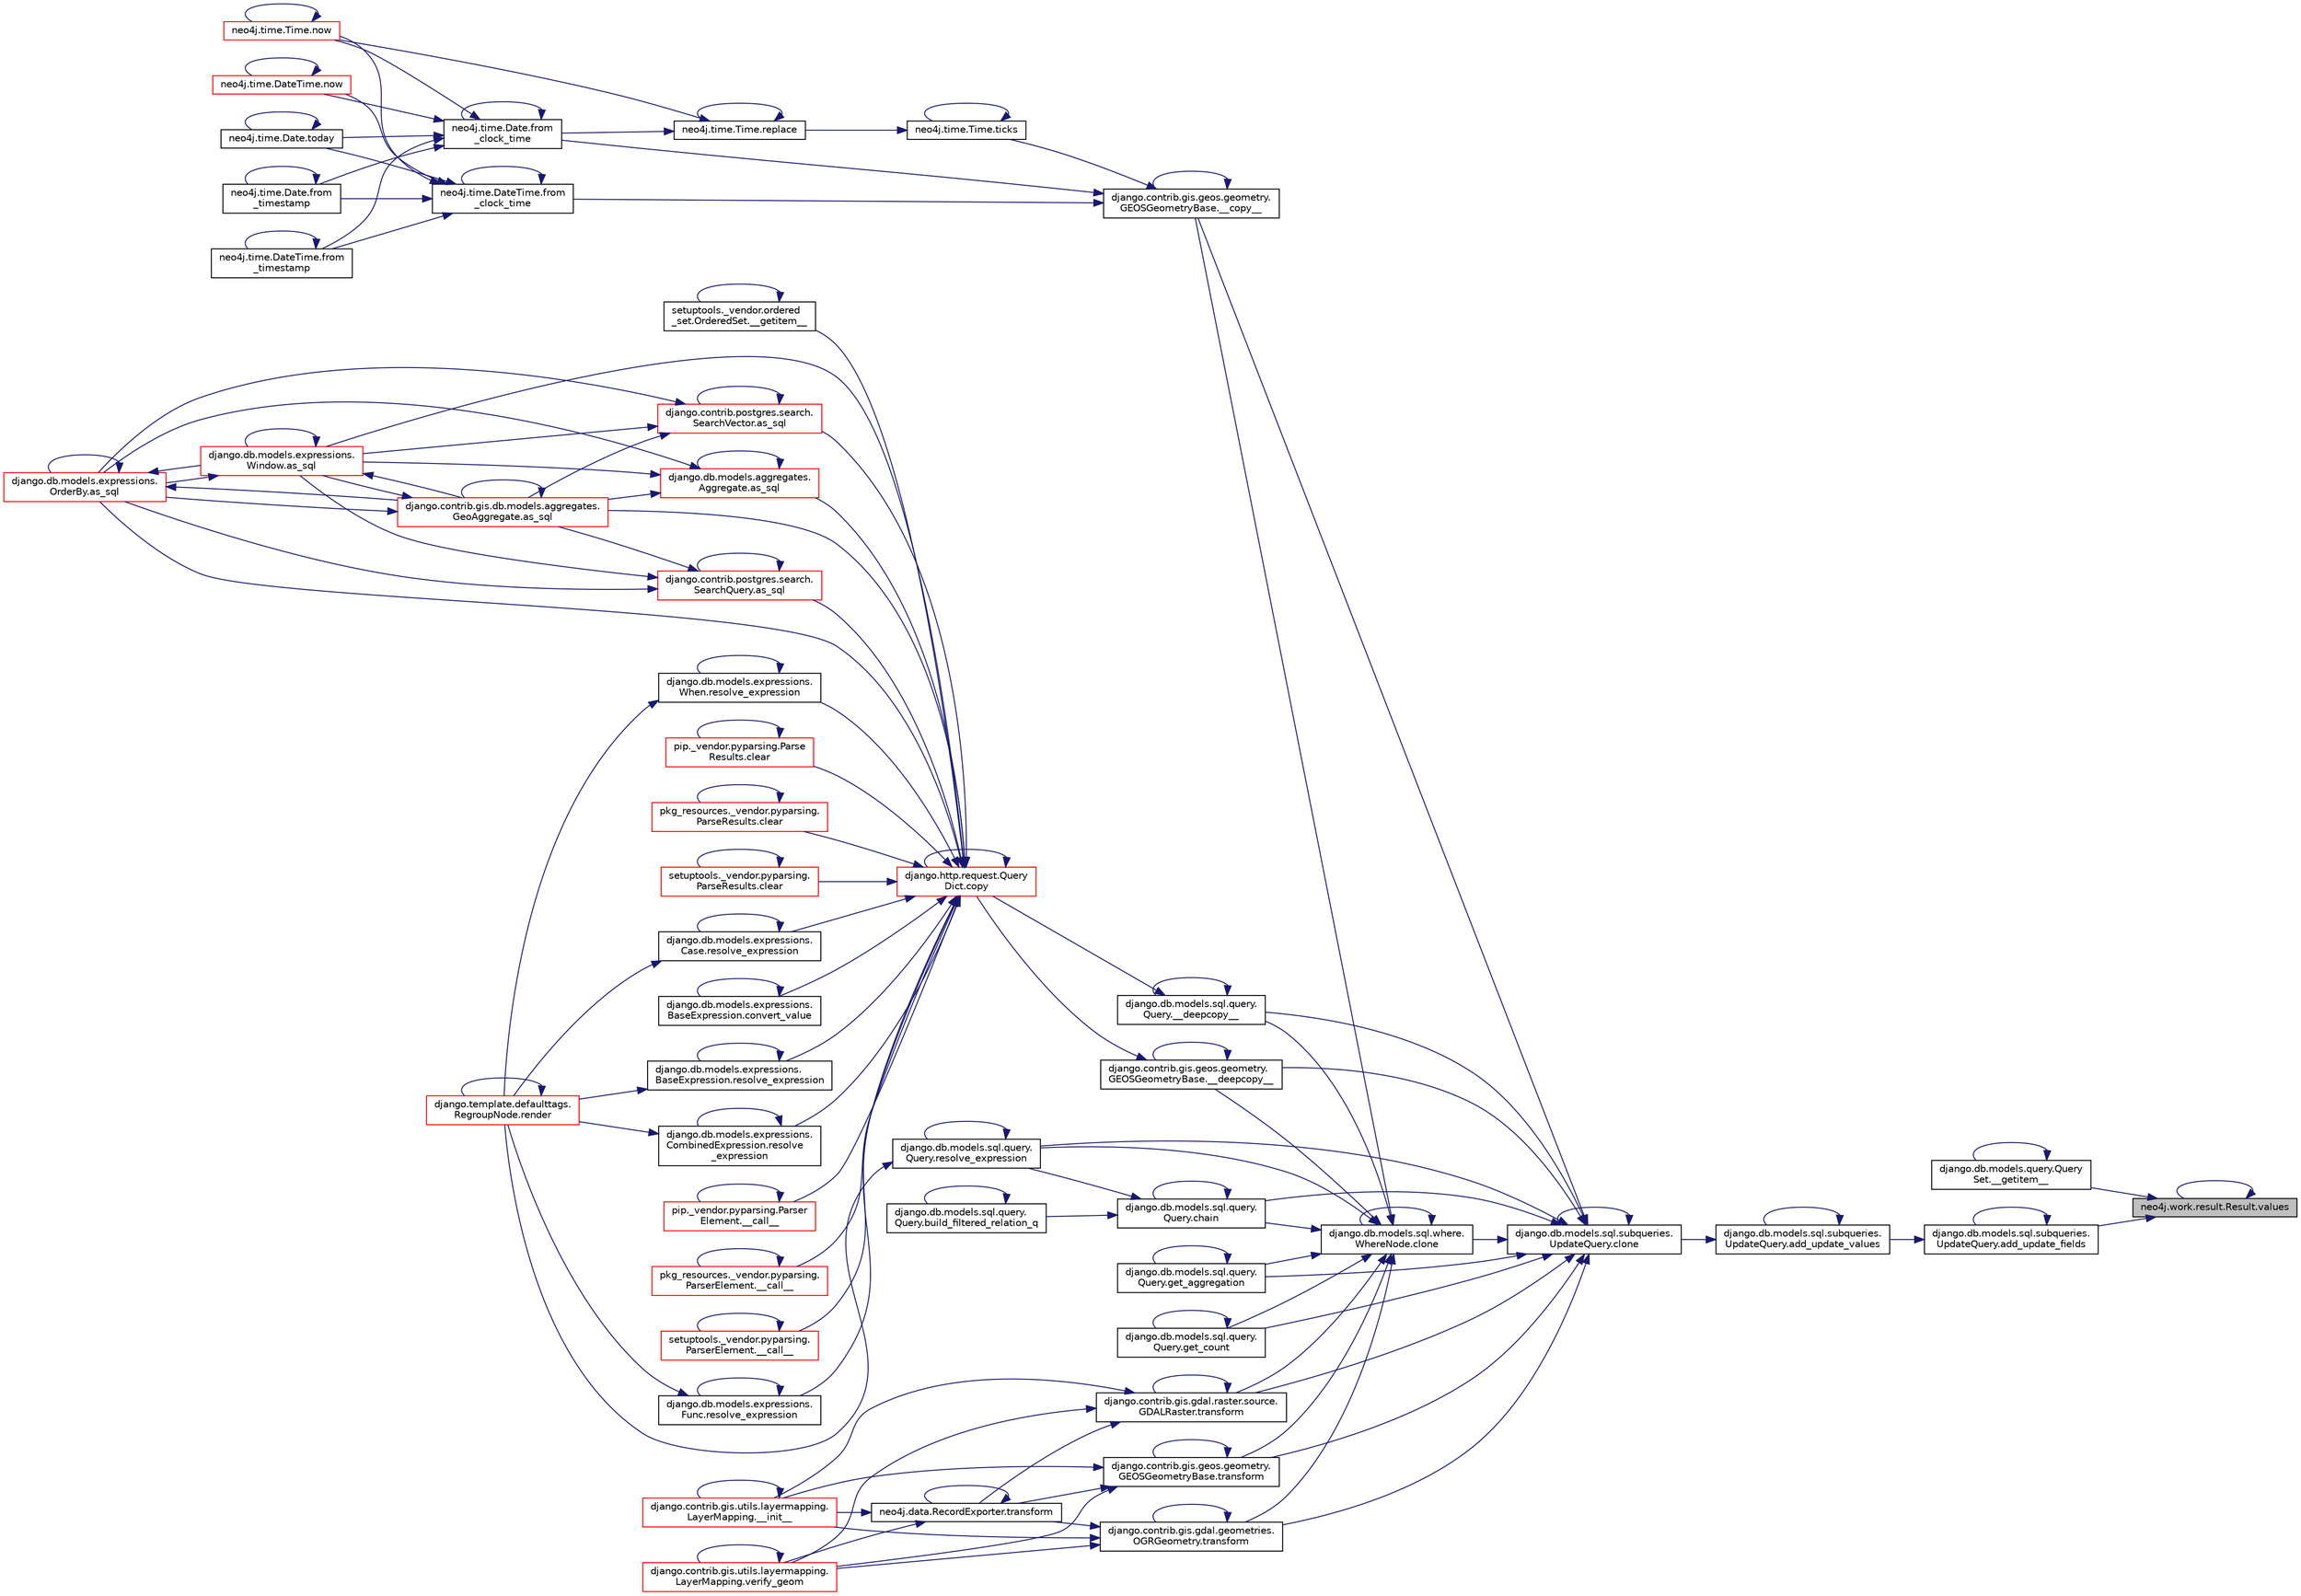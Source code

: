 digraph "neo4j.work.result.Result.values"
{
 // LATEX_PDF_SIZE
  edge [fontname="Helvetica",fontsize="10",labelfontname="Helvetica",labelfontsize="10"];
  node [fontname="Helvetica",fontsize="10",shape=record];
  rankdir="RL";
  Node1 [label="neo4j.work.result.Result.values",height=0.2,width=0.4,color="black", fillcolor="grey75", style="filled", fontcolor="black",tooltip=" "];
  Node1 -> Node2 [dir="back",color="midnightblue",fontsize="10",style="solid",fontname="Helvetica"];
  Node2 [label="django.db.models.query.Query\lSet.__getitem__",height=0.2,width=0.4,color="black", fillcolor="white", style="filled",URL="$dd/d94/classdjango_1_1db_1_1models_1_1query_1_1_query_set.html#a4347b645353b4c67495440206730581d",tooltip=" "];
  Node2 -> Node2 [dir="back",color="midnightblue",fontsize="10",style="solid",fontname="Helvetica"];
  Node1 -> Node3 [dir="back",color="midnightblue",fontsize="10",style="solid",fontname="Helvetica"];
  Node3 [label="django.db.models.sql.subqueries.\lUpdateQuery.add_update_fields",height=0.2,width=0.4,color="black", fillcolor="white", style="filled",URL="$d5/de4/classdjango_1_1db_1_1models_1_1sql_1_1subqueries_1_1_update_query.html#a0c20d6a9cccb46b1d1b6b455f73caff7",tooltip=" "];
  Node3 -> Node3 [dir="back",color="midnightblue",fontsize="10",style="solid",fontname="Helvetica"];
  Node3 -> Node4 [dir="back",color="midnightblue",fontsize="10",style="solid",fontname="Helvetica"];
  Node4 [label="django.db.models.sql.subqueries.\lUpdateQuery.add_update_values",height=0.2,width=0.4,color="black", fillcolor="white", style="filled",URL="$d5/de4/classdjango_1_1db_1_1models_1_1sql_1_1subqueries_1_1_update_query.html#a7e450cdefcbe7b628dbbd7132831bc0e",tooltip=" "];
  Node4 -> Node4 [dir="back",color="midnightblue",fontsize="10",style="solid",fontname="Helvetica"];
  Node4 -> Node5 [dir="back",color="midnightblue",fontsize="10",style="solid",fontname="Helvetica"];
  Node5 [label="django.db.models.sql.subqueries.\lUpdateQuery.clone",height=0.2,width=0.4,color="black", fillcolor="white", style="filled",URL="$d5/de4/classdjango_1_1db_1_1models_1_1sql_1_1subqueries_1_1_update_query.html#aa27f04cebfd03635df399ef4c8a4b203",tooltip=" "];
  Node5 -> Node6 [dir="back",color="midnightblue",fontsize="10",style="solid",fontname="Helvetica"];
  Node6 [label="django.contrib.gis.geos.geometry.\lGEOSGeometryBase.__copy__",height=0.2,width=0.4,color="black", fillcolor="white", style="filled",URL="$d0/d97/classdjango_1_1contrib_1_1gis_1_1geos_1_1geometry_1_1_g_e_o_s_geometry_base.html#ad0b8f9f034cdd53b3646bc83bebfee9d",tooltip=" "];
  Node6 -> Node6 [dir="back",color="midnightblue",fontsize="10",style="solid",fontname="Helvetica"];
  Node6 -> Node7 [dir="back",color="midnightblue",fontsize="10",style="solid",fontname="Helvetica"];
  Node7 [label="neo4j.time.Date.from\l_clock_time",height=0.2,width=0.4,color="black", fillcolor="white", style="filled",URL="$d1/d6f/classneo4j_1_1time_1_1_date.html#a6e815a48a02a3f3d230e95d923cfb43b",tooltip=" "];
  Node7 -> Node7 [dir="back",color="midnightblue",fontsize="10",style="solid",fontname="Helvetica"];
  Node7 -> Node8 [dir="back",color="midnightblue",fontsize="10",style="solid",fontname="Helvetica"];
  Node8 [label="neo4j.time.Date.from\l_timestamp",height=0.2,width=0.4,color="black", fillcolor="white", style="filled",URL="$d1/d6f/classneo4j_1_1time_1_1_date.html#ad58021fec6b36c49f254926089415622",tooltip=" "];
  Node8 -> Node8 [dir="back",color="midnightblue",fontsize="10",style="solid",fontname="Helvetica"];
  Node7 -> Node9 [dir="back",color="midnightblue",fontsize="10",style="solid",fontname="Helvetica"];
  Node9 [label="neo4j.time.DateTime.from\l_timestamp",height=0.2,width=0.4,color="black", fillcolor="white", style="filled",URL="$d4/dcd/classneo4j_1_1time_1_1_date_time.html#a4d4684a2c591eafc581a2fda9ce123c9",tooltip=" "];
  Node9 -> Node9 [dir="back",color="midnightblue",fontsize="10",style="solid",fontname="Helvetica"];
  Node7 -> Node10 [dir="back",color="midnightblue",fontsize="10",style="solid",fontname="Helvetica"];
  Node10 [label="neo4j.time.Time.now",height=0.2,width=0.4,color="red", fillcolor="white", style="filled",URL="$db/d2a/classneo4j_1_1time_1_1_time.html#af50231a17a30a4c4cee2fcad3c023f46",tooltip=" "];
  Node10 -> Node10 [dir="back",color="midnightblue",fontsize="10",style="solid",fontname="Helvetica"];
  Node7 -> Node407 [dir="back",color="midnightblue",fontsize="10",style="solid",fontname="Helvetica"];
  Node407 [label="neo4j.time.DateTime.now",height=0.2,width=0.4,color="red", fillcolor="white", style="filled",URL="$d4/dcd/classneo4j_1_1time_1_1_date_time.html#a2b498ad246b4e6ad2238a68ad375ce34",tooltip=" "];
  Node407 -> Node407 [dir="back",color="midnightblue",fontsize="10",style="solid",fontname="Helvetica"];
  Node7 -> Node408 [dir="back",color="midnightblue",fontsize="10",style="solid",fontname="Helvetica"];
  Node408 [label="neo4j.time.Date.today",height=0.2,width=0.4,color="black", fillcolor="white", style="filled",URL="$d1/d6f/classneo4j_1_1time_1_1_date.html#a9f063ca6ba2a1f9c67cb16ee405d8c93",tooltip=" "];
  Node408 -> Node408 [dir="back",color="midnightblue",fontsize="10",style="solid",fontname="Helvetica"];
  Node6 -> Node406 [dir="back",color="midnightblue",fontsize="10",style="solid",fontname="Helvetica"];
  Node406 [label="neo4j.time.DateTime.from\l_clock_time",height=0.2,width=0.4,color="black", fillcolor="white", style="filled",URL="$d4/dcd/classneo4j_1_1time_1_1_date_time.html#a12a2d4d1586b225b0a6156d4e6d4cc0c",tooltip=" "];
  Node406 -> Node406 [dir="back",color="midnightblue",fontsize="10",style="solid",fontname="Helvetica"];
  Node406 -> Node8 [dir="back",color="midnightblue",fontsize="10",style="solid",fontname="Helvetica"];
  Node406 -> Node9 [dir="back",color="midnightblue",fontsize="10",style="solid",fontname="Helvetica"];
  Node406 -> Node10 [dir="back",color="midnightblue",fontsize="10",style="solid",fontname="Helvetica"];
  Node406 -> Node407 [dir="back",color="midnightblue",fontsize="10",style="solid",fontname="Helvetica"];
  Node406 -> Node408 [dir="back",color="midnightblue",fontsize="10",style="solid",fontname="Helvetica"];
  Node6 -> Node459 [dir="back",color="midnightblue",fontsize="10",style="solid",fontname="Helvetica"];
  Node459 [label="neo4j.time.Time.ticks",height=0.2,width=0.4,color="black", fillcolor="white", style="filled",URL="$db/d2a/classneo4j_1_1time_1_1_time.html#af3cbc3ab118ea3f7c8aaee2cc13a89e1",tooltip=" "];
  Node459 -> Node460 [dir="back",color="midnightblue",fontsize="10",style="solid",fontname="Helvetica"];
  Node460 [label="neo4j.time.Time.replace",height=0.2,width=0.4,color="black", fillcolor="white", style="filled",URL="$db/d2a/classneo4j_1_1time_1_1_time.html#a5460a840afb4c8da3de9bb82646b9c28",tooltip=" "];
  Node460 -> Node7 [dir="back",color="midnightblue",fontsize="10",style="solid",fontname="Helvetica"];
  Node460 -> Node10 [dir="back",color="midnightblue",fontsize="10",style="solid",fontname="Helvetica"];
  Node460 -> Node460 [dir="back",color="midnightblue",fontsize="10",style="solid",fontname="Helvetica"];
  Node459 -> Node459 [dir="back",color="midnightblue",fontsize="10",style="solid",fontname="Helvetica"];
  Node5 -> Node214 [dir="back",color="midnightblue",fontsize="10",style="solid",fontname="Helvetica"];
  Node214 [label="django.db.models.sql.query.\lQuery.__deepcopy__",height=0.2,width=0.4,color="black", fillcolor="white", style="filled",URL="$d6/d30/classdjango_1_1db_1_1models_1_1sql_1_1query_1_1_query.html#a47d0b39c5cf5d7f03c4ce7f394792e9e",tooltip=" "];
  Node214 -> Node214 [dir="back",color="midnightblue",fontsize="10",style="solid",fontname="Helvetica"];
  Node214 -> Node215 [dir="back",color="midnightblue",fontsize="10",style="solid",fontname="Helvetica"];
  Node215 [label="django.http.request.Query\lDict.copy",height=0.2,width=0.4,color="red", fillcolor="white", style="filled",URL="$d3/dd6/classdjango_1_1http_1_1request_1_1_query_dict.html#ae0e3cea351ea34f0e9139f73870da81e",tooltip=" "];
  Node215 -> Node15 [dir="back",color="midnightblue",fontsize="10",style="solid",fontname="Helvetica"];
  Node15 [label="pip._vendor.pyparsing.Parser\lElement.__call__",height=0.2,width=0.4,color="red", fillcolor="white", style="filled",URL="$df/d7f/classpip_1_1__vendor_1_1pyparsing_1_1_parser_element.html#ae345dfb10ea6a1e9c77120e86129ab16",tooltip=" "];
  Node15 -> Node15 [dir="back",color="midnightblue",fontsize="10",style="solid",fontname="Helvetica"];
  Node215 -> Node18 [dir="back",color="midnightblue",fontsize="10",style="solid",fontname="Helvetica"];
  Node18 [label="pkg_resources._vendor.pyparsing.\lParserElement.__call__",height=0.2,width=0.4,color="red", fillcolor="white", style="filled",URL="$de/df0/classpkg__resources_1_1__vendor_1_1pyparsing_1_1_parser_element.html#a43d9a7e720d29a80c49f63998712c9a5",tooltip=" "];
  Node18 -> Node18 [dir="back",color="midnightblue",fontsize="10",style="solid",fontname="Helvetica"];
  Node215 -> Node19 [dir="back",color="midnightblue",fontsize="10",style="solid",fontname="Helvetica"];
  Node19 [label="setuptools._vendor.pyparsing.\lParserElement.__call__",height=0.2,width=0.4,color="red", fillcolor="white", style="filled",URL="$d9/d25/classsetuptools_1_1__vendor_1_1pyparsing_1_1_parser_element.html#a7f154aa4d9339f88d2306325bf99b953",tooltip=" "];
  Node19 -> Node19 [dir="back",color="midnightblue",fontsize="10",style="solid",fontname="Helvetica"];
  Node215 -> Node20 [dir="back",color="midnightblue",fontsize="10",style="solid",fontname="Helvetica"];
  Node20 [label="setuptools._vendor.ordered\l_set.OrderedSet.__getitem__",height=0.2,width=0.4,color="black", fillcolor="white", style="filled",URL="$d0/d40/classsetuptools_1_1__vendor_1_1ordered__set_1_1_ordered_set.html#afa5d263824cc35374a0cf762672f68ae",tooltip=" "];
  Node20 -> Node20 [dir="back",color="midnightblue",fontsize="10",style="solid",fontname="Helvetica"];
  Node215 -> Node21 [dir="back",color="midnightblue",fontsize="10",style="solid",fontname="Helvetica"];
  Node21 [label="django.db.models.aggregates.\lAggregate.as_sql",height=0.2,width=0.4,color="red", fillcolor="white", style="filled",URL="$d7/d0c/classdjango_1_1db_1_1models_1_1aggregates_1_1_aggregate.html#a86af10d7994d4f7a535cb7476201db71",tooltip=" "];
  Node21 -> Node21 [dir="back",color="midnightblue",fontsize="10",style="solid",fontname="Helvetica"];
  Node21 -> Node24 [dir="back",color="midnightblue",fontsize="10",style="solid",fontname="Helvetica"];
  Node24 [label="django.contrib.gis.db.models.aggregates.\lGeoAggregate.as_sql",height=0.2,width=0.4,color="red", fillcolor="white", style="filled",URL="$df/dbe/classdjango_1_1contrib_1_1gis_1_1db_1_1models_1_1aggregates_1_1_geo_aggregate.html#a129bfb83cb8d965d40be63e974594fa7",tooltip=" "];
  Node24 -> Node24 [dir="back",color="midnightblue",fontsize="10",style="solid",fontname="Helvetica"];
  Node24 -> Node25 [dir="back",color="midnightblue",fontsize="10",style="solid",fontname="Helvetica"];
  Node25 [label="django.db.models.expressions.\lWindow.as_sql",height=0.2,width=0.4,color="red", fillcolor="white", style="filled",URL="$d6/d1c/classdjango_1_1db_1_1models_1_1expressions_1_1_window.html#a2a81a422e2884ef2026394b0f83416dc",tooltip=" "];
  Node25 -> Node24 [dir="back",color="midnightblue",fontsize="10",style="solid",fontname="Helvetica"];
  Node25 -> Node25 [dir="back",color="midnightblue",fontsize="10",style="solid",fontname="Helvetica"];
  Node25 -> Node26 [dir="back",color="midnightblue",fontsize="10",style="solid",fontname="Helvetica"];
  Node26 [label="django.db.models.expressions.\lOrderBy.as_sql",height=0.2,width=0.4,color="red", fillcolor="white", style="filled",URL="$da/d4d/classdjango_1_1db_1_1models_1_1expressions_1_1_order_by.html#a343064ad7cfdac310e95fd997ee6d4cc",tooltip=" "];
  Node26 -> Node24 [dir="back",color="midnightblue",fontsize="10",style="solid",fontname="Helvetica"];
  Node26 -> Node25 [dir="back",color="midnightblue",fontsize="10",style="solid",fontname="Helvetica"];
  Node26 -> Node26 [dir="back",color="midnightblue",fontsize="10",style="solid",fontname="Helvetica"];
  Node24 -> Node26 [dir="back",color="midnightblue",fontsize="10",style="solid",fontname="Helvetica"];
  Node21 -> Node25 [dir="back",color="midnightblue",fontsize="10",style="solid",fontname="Helvetica"];
  Node21 -> Node26 [dir="back",color="midnightblue",fontsize="10",style="solid",fontname="Helvetica"];
  Node215 -> Node24 [dir="back",color="midnightblue",fontsize="10",style="solid",fontname="Helvetica"];
  Node215 -> Node35 [dir="back",color="midnightblue",fontsize="10",style="solid",fontname="Helvetica"];
  Node35 [label="django.contrib.postgres.search.\lSearchVector.as_sql",height=0.2,width=0.4,color="red", fillcolor="white", style="filled",URL="$d3/d9b/classdjango_1_1contrib_1_1postgres_1_1search_1_1_search_vector.html#a20b770d5d88a5d8d2c6b3f60feb66e07",tooltip=" "];
  Node35 -> Node24 [dir="back",color="midnightblue",fontsize="10",style="solid",fontname="Helvetica"];
  Node35 -> Node35 [dir="back",color="midnightblue",fontsize="10",style="solid",fontname="Helvetica"];
  Node35 -> Node25 [dir="back",color="midnightblue",fontsize="10",style="solid",fontname="Helvetica"];
  Node35 -> Node26 [dir="back",color="midnightblue",fontsize="10",style="solid",fontname="Helvetica"];
  Node215 -> Node36 [dir="back",color="midnightblue",fontsize="10",style="solid",fontname="Helvetica"];
  Node36 [label="django.contrib.postgres.search.\lSearchQuery.as_sql",height=0.2,width=0.4,color="red", fillcolor="white", style="filled",URL="$d4/d5f/classdjango_1_1contrib_1_1postgres_1_1search_1_1_search_query.html#a08057a93d8da31c23329543b1d429539",tooltip=" "];
  Node36 -> Node24 [dir="back",color="midnightblue",fontsize="10",style="solid",fontname="Helvetica"];
  Node36 -> Node36 [dir="back",color="midnightblue",fontsize="10",style="solid",fontname="Helvetica"];
  Node36 -> Node25 [dir="back",color="midnightblue",fontsize="10",style="solid",fontname="Helvetica"];
  Node36 -> Node26 [dir="back",color="midnightblue",fontsize="10",style="solid",fontname="Helvetica"];
  Node215 -> Node25 [dir="back",color="midnightblue",fontsize="10",style="solid",fontname="Helvetica"];
  Node215 -> Node26 [dir="back",color="midnightblue",fontsize="10",style="solid",fontname="Helvetica"];
  Node215 -> Node37 [dir="back",color="midnightblue",fontsize="10",style="solid",fontname="Helvetica"];
  Node37 [label="pip._vendor.pyparsing.Parse\lResults.clear",height=0.2,width=0.4,color="red", fillcolor="white", style="filled",URL="$d3/d5b/classpip_1_1__vendor_1_1pyparsing_1_1_parse_results.html#ab6e049e34b90004c1d59069da7a5cc08",tooltip=" "];
  Node37 -> Node37 [dir="back",color="midnightblue",fontsize="10",style="solid",fontname="Helvetica"];
  Node215 -> Node78 [dir="back",color="midnightblue",fontsize="10",style="solid",fontname="Helvetica"];
  Node78 [label="pkg_resources._vendor.pyparsing.\lParseResults.clear",height=0.2,width=0.4,color="red", fillcolor="white", style="filled",URL="$d3/d93/classpkg__resources_1_1__vendor_1_1pyparsing_1_1_parse_results.html#a14a75f633961fdc58d077c5d26635038",tooltip=" "];
  Node78 -> Node78 [dir="back",color="midnightblue",fontsize="10",style="solid",fontname="Helvetica"];
  Node215 -> Node216 [dir="back",color="midnightblue",fontsize="10",style="solid",fontname="Helvetica"];
  Node216 [label="setuptools._vendor.pyparsing.\lParseResults.clear",height=0.2,width=0.4,color="red", fillcolor="white", style="filled",URL="$df/d77/classsetuptools_1_1__vendor_1_1pyparsing_1_1_parse_results.html#a2683a26b96b087edaec172f6f837058b",tooltip=" "];
  Node216 -> Node216 [dir="back",color="midnightblue",fontsize="10",style="solid",fontname="Helvetica"];
  Node215 -> Node221 [dir="back",color="midnightblue",fontsize="10",style="solid",fontname="Helvetica"];
  Node221 [label="django.db.models.expressions.\lBaseExpression.convert_value",height=0.2,width=0.4,color="black", fillcolor="white", style="filled",URL="$de/d6b/classdjango_1_1db_1_1models_1_1expressions_1_1_base_expression.html#a17a709653d93ba657fb2ed791346e38f",tooltip=" "];
  Node221 -> Node221 [dir="back",color="midnightblue",fontsize="10",style="solid",fontname="Helvetica"];
  Node215 -> Node215 [dir="back",color="midnightblue",fontsize="10",style="solid",fontname="Helvetica"];
  Node215 -> Node222 [dir="back",color="midnightblue",fontsize="10",style="solid",fontname="Helvetica"];
  Node222 [label="django.db.models.expressions.\lBaseExpression.resolve_expression",height=0.2,width=0.4,color="black", fillcolor="white", style="filled",URL="$de/d6b/classdjango_1_1db_1_1models_1_1expressions_1_1_base_expression.html#aa13750acce26e49830dd7f797f938bdc",tooltip=" "];
  Node222 -> Node32 [dir="back",color="midnightblue",fontsize="10",style="solid",fontname="Helvetica"];
  Node32 [label="django.template.defaulttags.\lRegroupNode.render",height=0.2,width=0.4,color="red", fillcolor="white", style="filled",URL="$da/d86/classdjango_1_1template_1_1defaulttags_1_1_regroup_node.html#a301b8a2fd8a69d413de73aa3065f73c6",tooltip=" "];
  Node32 -> Node32 [dir="back",color="midnightblue",fontsize="10",style="solid",fontname="Helvetica"];
  Node222 -> Node222 [dir="back",color="midnightblue",fontsize="10",style="solid",fontname="Helvetica"];
  Node215 -> Node223 [dir="back",color="midnightblue",fontsize="10",style="solid",fontname="Helvetica"];
  Node223 [label="django.db.models.expressions.\lCombinedExpression.resolve\l_expression",height=0.2,width=0.4,color="black", fillcolor="white", style="filled",URL="$dc/d12/classdjango_1_1db_1_1models_1_1expressions_1_1_combined_expression.html#a48f503b2ffb0cf67a3064f0cfab1f191",tooltip=" "];
  Node223 -> Node32 [dir="back",color="midnightblue",fontsize="10",style="solid",fontname="Helvetica"];
  Node223 -> Node223 [dir="back",color="midnightblue",fontsize="10",style="solid",fontname="Helvetica"];
  Node215 -> Node224 [dir="back",color="midnightblue",fontsize="10",style="solid",fontname="Helvetica"];
  Node224 [label="django.db.models.expressions.\lFunc.resolve_expression",height=0.2,width=0.4,color="black", fillcolor="white", style="filled",URL="$d8/d57/classdjango_1_1db_1_1models_1_1expressions_1_1_func.html#ad831ab3b8c4ec8e2c9ea0353d6790d38",tooltip=" "];
  Node224 -> Node32 [dir="back",color="midnightblue",fontsize="10",style="solid",fontname="Helvetica"];
  Node224 -> Node224 [dir="back",color="midnightblue",fontsize="10",style="solid",fontname="Helvetica"];
  Node215 -> Node225 [dir="back",color="midnightblue",fontsize="10",style="solid",fontname="Helvetica"];
  Node225 [label="django.db.models.expressions.\lWhen.resolve_expression",height=0.2,width=0.4,color="black", fillcolor="white", style="filled",URL="$d6/dd5/classdjango_1_1db_1_1models_1_1expressions_1_1_when.html#a0a28feb711df427e6c0eae219e5b5981",tooltip=" "];
  Node225 -> Node32 [dir="back",color="midnightblue",fontsize="10",style="solid",fontname="Helvetica"];
  Node225 -> Node225 [dir="back",color="midnightblue",fontsize="10",style="solid",fontname="Helvetica"];
  Node215 -> Node226 [dir="back",color="midnightblue",fontsize="10",style="solid",fontname="Helvetica"];
  Node226 [label="django.db.models.expressions.\lCase.resolve_expression",height=0.2,width=0.4,color="black", fillcolor="white", style="filled",URL="$dc/dfd/classdjango_1_1db_1_1models_1_1expressions_1_1_case.html#a54427dcdbedead4176f05b34572e85ad",tooltip=" "];
  Node226 -> Node32 [dir="back",color="midnightblue",fontsize="10",style="solid",fontname="Helvetica"];
  Node226 -> Node226 [dir="back",color="midnightblue",fontsize="10",style="solid",fontname="Helvetica"];
  Node5 -> Node231 [dir="back",color="midnightblue",fontsize="10",style="solid",fontname="Helvetica"];
  Node231 [label="django.contrib.gis.geos.geometry.\lGEOSGeometryBase.__deepcopy__",height=0.2,width=0.4,color="black", fillcolor="white", style="filled",URL="$d0/d97/classdjango_1_1contrib_1_1gis_1_1geos_1_1geometry_1_1_g_e_o_s_geometry_base.html#abd885baf64b30178d1b8fc440359bd52",tooltip=" "];
  Node231 -> Node231 [dir="back",color="midnightblue",fontsize="10",style="solid",fontname="Helvetica"];
  Node231 -> Node215 [dir="back",color="midnightblue",fontsize="10",style="solid",fontname="Helvetica"];
  Node5 -> Node232 [dir="back",color="midnightblue",fontsize="10",style="solid",fontname="Helvetica"];
  Node232 [label="django.db.models.sql.query.\lQuery.chain",height=0.2,width=0.4,color="black", fillcolor="white", style="filled",URL="$d6/d30/classdjango_1_1db_1_1models_1_1sql_1_1query_1_1_query.html#a37be68b6aa70388830ba40dcf69226e0",tooltip=" "];
  Node232 -> Node233 [dir="back",color="midnightblue",fontsize="10",style="solid",fontname="Helvetica"];
  Node233 [label="django.db.models.sql.query.\lQuery.build_filtered_relation_q",height=0.2,width=0.4,color="black", fillcolor="white", style="filled",URL="$d6/d30/classdjango_1_1db_1_1models_1_1sql_1_1query_1_1_query.html#afd6c427661ede42224226b8ba1c4d667",tooltip=" "];
  Node233 -> Node233 [dir="back",color="midnightblue",fontsize="10",style="solid",fontname="Helvetica"];
  Node232 -> Node232 [dir="back",color="midnightblue",fontsize="10",style="solid",fontname="Helvetica"];
  Node232 -> Node234 [dir="back",color="midnightblue",fontsize="10",style="solid",fontname="Helvetica"];
  Node234 [label="django.db.models.sql.query.\lQuery.resolve_expression",height=0.2,width=0.4,color="black", fillcolor="white", style="filled",URL="$d6/d30/classdjango_1_1db_1_1models_1_1sql_1_1query_1_1_query.html#a9e8ca457b39c8f73a40d5ab53980fe1b",tooltip=" "];
  Node234 -> Node32 [dir="back",color="midnightblue",fontsize="10",style="solid",fontname="Helvetica"];
  Node234 -> Node234 [dir="back",color="midnightblue",fontsize="10",style="solid",fontname="Helvetica"];
  Node5 -> Node5 [dir="back",color="midnightblue",fontsize="10",style="solid",fontname="Helvetica"];
  Node5 -> Node235 [dir="back",color="midnightblue",fontsize="10",style="solid",fontname="Helvetica"];
  Node235 [label="django.db.models.sql.where.\lWhereNode.clone",height=0.2,width=0.4,color="black", fillcolor="white", style="filled",URL="$db/da3/classdjango_1_1db_1_1models_1_1sql_1_1where_1_1_where_node.html#aa169773c5fb2dda662bec5946ed79263",tooltip=" "];
  Node235 -> Node6 [dir="back",color="midnightblue",fontsize="10",style="solid",fontname="Helvetica"];
  Node235 -> Node214 [dir="back",color="midnightblue",fontsize="10",style="solid",fontname="Helvetica"];
  Node235 -> Node231 [dir="back",color="midnightblue",fontsize="10",style="solid",fontname="Helvetica"];
  Node235 -> Node232 [dir="back",color="midnightblue",fontsize="10",style="solid",fontname="Helvetica"];
  Node235 -> Node235 [dir="back",color="midnightblue",fontsize="10",style="solid",fontname="Helvetica"];
  Node235 -> Node236 [dir="back",color="midnightblue",fontsize="10",style="solid",fontname="Helvetica"];
  Node236 [label="django.db.models.sql.query.\lQuery.get_aggregation",height=0.2,width=0.4,color="black", fillcolor="white", style="filled",URL="$d6/d30/classdjango_1_1db_1_1models_1_1sql_1_1query_1_1_query.html#ab4d610fd0c5584b3a54114136328c7f2",tooltip=" "];
  Node236 -> Node236 [dir="back",color="midnightblue",fontsize="10",style="solid",fontname="Helvetica"];
  Node235 -> Node237 [dir="back",color="midnightblue",fontsize="10",style="solid",fontname="Helvetica"];
  Node237 [label="django.db.models.sql.query.\lQuery.get_count",height=0.2,width=0.4,color="black", fillcolor="white", style="filled",URL="$d6/d30/classdjango_1_1db_1_1models_1_1sql_1_1query_1_1_query.html#ac79609ff8cae523450ee522120f71f02",tooltip=" "];
  Node237 -> Node237 [dir="back",color="midnightblue",fontsize="10",style="solid",fontname="Helvetica"];
  Node235 -> Node234 [dir="back",color="midnightblue",fontsize="10",style="solid",fontname="Helvetica"];
  Node235 -> Node238 [dir="back",color="midnightblue",fontsize="10",style="solid",fontname="Helvetica"];
  Node238 [label="django.contrib.gis.gdal.geometries.\lOGRGeometry.transform",height=0.2,width=0.4,color="black", fillcolor="white", style="filled",URL="$dd/d78/classdjango_1_1contrib_1_1gis_1_1gdal_1_1geometries_1_1_o_g_r_geometry.html#a226a7d57d4415577e5134c074054bc99",tooltip=" "];
  Node238 -> Node239 [dir="back",color="midnightblue",fontsize="10",style="solid",fontname="Helvetica"];
  Node239 [label="django.contrib.gis.utils.layermapping.\lLayerMapping.__init__",height=0.2,width=0.4,color="red", fillcolor="white", style="filled",URL="$d5/d90/classdjango_1_1contrib_1_1gis_1_1utils_1_1layermapping_1_1_layer_mapping.html#a441abbcdca471c0850e042f57479dcf7",tooltip=" "];
  Node239 -> Node239 [dir="back",color="midnightblue",fontsize="10",style="solid",fontname="Helvetica"];
  Node238 -> Node238 [dir="back",color="midnightblue",fontsize="10",style="solid",fontname="Helvetica"];
  Node238 -> Node240 [dir="back",color="midnightblue",fontsize="10",style="solid",fontname="Helvetica"];
  Node240 [label="neo4j.data.RecordExporter.transform",height=0.2,width=0.4,color="black", fillcolor="white", style="filled",URL="$d0/d43/classneo4j_1_1data_1_1_record_exporter.html#af57c6f246b7a8a74a10483e2b72d2324",tooltip=" "];
  Node240 -> Node239 [dir="back",color="midnightblue",fontsize="10",style="solid",fontname="Helvetica"];
  Node240 -> Node240 [dir="back",color="midnightblue",fontsize="10",style="solid",fontname="Helvetica"];
  Node240 -> Node241 [dir="back",color="midnightblue",fontsize="10",style="solid",fontname="Helvetica"];
  Node241 [label="django.contrib.gis.utils.layermapping.\lLayerMapping.verify_geom",height=0.2,width=0.4,color="red", fillcolor="white", style="filled",URL="$d5/d90/classdjango_1_1contrib_1_1gis_1_1utils_1_1layermapping_1_1_layer_mapping.html#a890f581dde917ba02fda1ab9f42132c7",tooltip=" "];
  Node241 -> Node241 [dir="back",color="midnightblue",fontsize="10",style="solid",fontname="Helvetica"];
  Node238 -> Node241 [dir="back",color="midnightblue",fontsize="10",style="solid",fontname="Helvetica"];
  Node235 -> Node262 [dir="back",color="midnightblue",fontsize="10",style="solid",fontname="Helvetica"];
  Node262 [label="django.contrib.gis.geos.geometry.\lGEOSGeometryBase.transform",height=0.2,width=0.4,color="black", fillcolor="white", style="filled",URL="$d0/d97/classdjango_1_1contrib_1_1gis_1_1geos_1_1geometry_1_1_g_e_o_s_geometry_base.html#ac923464876d4b3837fba9dd803901fd4",tooltip=" "];
  Node262 -> Node239 [dir="back",color="midnightblue",fontsize="10",style="solid",fontname="Helvetica"];
  Node262 -> Node262 [dir="back",color="midnightblue",fontsize="10",style="solid",fontname="Helvetica"];
  Node262 -> Node240 [dir="back",color="midnightblue",fontsize="10",style="solid",fontname="Helvetica"];
  Node262 -> Node241 [dir="back",color="midnightblue",fontsize="10",style="solid",fontname="Helvetica"];
  Node235 -> Node263 [dir="back",color="midnightblue",fontsize="10",style="solid",fontname="Helvetica"];
  Node263 [label="django.contrib.gis.gdal.raster.source.\lGDALRaster.transform",height=0.2,width=0.4,color="black", fillcolor="white", style="filled",URL="$db/dff/classdjango_1_1contrib_1_1gis_1_1gdal_1_1raster_1_1source_1_1_g_d_a_l_raster.html#af3ba81aa62a5cbe23044654c37dc4d7e",tooltip=" "];
  Node263 -> Node239 [dir="back",color="midnightblue",fontsize="10",style="solid",fontname="Helvetica"];
  Node263 -> Node263 [dir="back",color="midnightblue",fontsize="10",style="solid",fontname="Helvetica"];
  Node263 -> Node240 [dir="back",color="midnightblue",fontsize="10",style="solid",fontname="Helvetica"];
  Node263 -> Node241 [dir="back",color="midnightblue",fontsize="10",style="solid",fontname="Helvetica"];
  Node5 -> Node236 [dir="back",color="midnightblue",fontsize="10",style="solid",fontname="Helvetica"];
  Node5 -> Node237 [dir="back",color="midnightblue",fontsize="10",style="solid",fontname="Helvetica"];
  Node5 -> Node234 [dir="back",color="midnightblue",fontsize="10",style="solid",fontname="Helvetica"];
  Node5 -> Node238 [dir="back",color="midnightblue",fontsize="10",style="solid",fontname="Helvetica"];
  Node5 -> Node262 [dir="back",color="midnightblue",fontsize="10",style="solid",fontname="Helvetica"];
  Node5 -> Node263 [dir="back",color="midnightblue",fontsize="10",style="solid",fontname="Helvetica"];
  Node1 -> Node1 [dir="back",color="midnightblue",fontsize="10",style="solid",fontname="Helvetica"];
}
